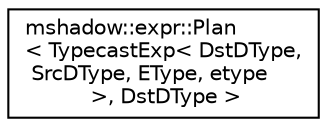 digraph "Graphical Class Hierarchy"
{
 // LATEX_PDF_SIZE
  edge [fontname="Helvetica",fontsize="10",labelfontname="Helvetica",labelfontsize="10"];
  node [fontname="Helvetica",fontsize="10",shape=record];
  rankdir="LR";
  Node0 [label="mshadow::expr::Plan\l\< TypecastExp\< DstDType,\l SrcDType, EType, etype\l \>, DstDType \>",height=0.2,width=0.4,color="black", fillcolor="white", style="filled",URL="$classmshadow_1_1expr_1_1Plan_3_01TypecastExp_3_01DstDType_00_01SrcDType_00_01EType_00_01etype_01_4_00_01DstDType_01_4.html",tooltip=" "];
}

